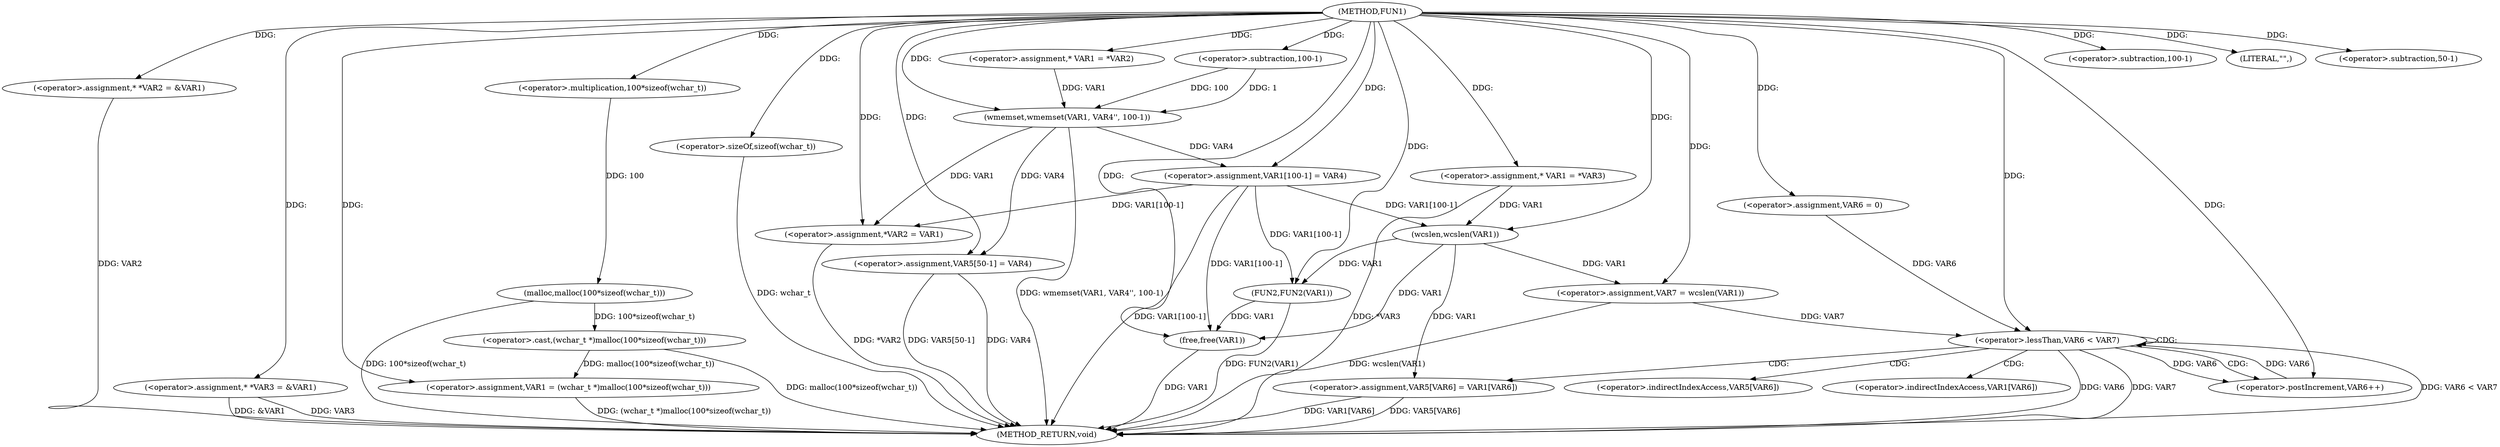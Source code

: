 digraph FUN1 {  
"1000100" [label = "(METHOD,FUN1)" ]
"1000187" [label = "(METHOD_RETURN,void)" ]
"1000104" [label = "(<operator>.assignment,* *VAR2 = &VAR1)" ]
"1000109" [label = "(<operator>.assignment,* *VAR3 = &VAR1)" ]
"1000113" [label = "(<operator>.assignment,VAR1 = (wchar_t *)malloc(100*sizeof(wchar_t)))" ]
"1000115" [label = "(<operator>.cast,(wchar_t *)malloc(100*sizeof(wchar_t)))" ]
"1000117" [label = "(malloc,malloc(100*sizeof(wchar_t)))" ]
"1000118" [label = "(<operator>.multiplication,100*sizeof(wchar_t))" ]
"1000120" [label = "(<operator>.sizeOf,sizeof(wchar_t))" ]
"1000124" [label = "(<operator>.assignment,* VAR1 = *VAR2)" ]
"1000128" [label = "(wmemset,wmemset(VAR1, VAR4'', 100-1))" ]
"1000131" [label = "(<operator>.subtraction,100-1)" ]
"1000134" [label = "(<operator>.assignment,VAR1[100-1] = VAR4)" ]
"1000137" [label = "(<operator>.subtraction,100-1)" ]
"1000141" [label = "(<operator>.assignment,*VAR2 = VAR1)" ]
"1000147" [label = "(<operator>.assignment,* VAR1 = *VAR3)" ]
"1000152" [label = "(LITERAL,\"\",)" ]
"1000155" [label = "(<operator>.assignment,VAR7 = wcslen(VAR1))" ]
"1000157" [label = "(wcslen,wcslen(VAR1))" ]
"1000160" [label = "(<operator>.assignment,VAR6 = 0)" ]
"1000163" [label = "(<operator>.lessThan,VAR6 < VAR7)" ]
"1000166" [label = "(<operator>.postIncrement,VAR6++)" ]
"1000169" [label = "(<operator>.assignment,VAR5[VAR6] = VAR1[VAR6])" ]
"1000176" [label = "(<operator>.assignment,VAR5[50-1] = VAR4)" ]
"1000179" [label = "(<operator>.subtraction,50-1)" ]
"1000183" [label = "(FUN2,FUN2(VAR1))" ]
"1000185" [label = "(free,free(VAR1))" ]
"1000170" [label = "(<operator>.indirectIndexAccess,VAR5[VAR6])" ]
"1000173" [label = "(<operator>.indirectIndexAccess,VAR1[VAR6])" ]
  "1000141" -> "1000187"  [ label = "DDG: *VAR2"] 
  "1000155" -> "1000187"  [ label = "DDG: wcslen(VAR1)"] 
  "1000104" -> "1000187"  [ label = "DDG: VAR2"] 
  "1000117" -> "1000187"  [ label = "DDG: 100*sizeof(wchar_t)"] 
  "1000128" -> "1000187"  [ label = "DDG: wmemset(VAR1, VAR4'', 100-1)"] 
  "1000163" -> "1000187"  [ label = "DDG: VAR6 < VAR7"] 
  "1000176" -> "1000187"  [ label = "DDG: VAR4"] 
  "1000115" -> "1000187"  [ label = "DDG: malloc(100*sizeof(wchar_t))"] 
  "1000163" -> "1000187"  [ label = "DDG: VAR6"] 
  "1000185" -> "1000187"  [ label = "DDG: VAR1"] 
  "1000113" -> "1000187"  [ label = "DDG: (wchar_t *)malloc(100*sizeof(wchar_t))"] 
  "1000120" -> "1000187"  [ label = "DDG: wchar_t"] 
  "1000147" -> "1000187"  [ label = "DDG: *VAR3"] 
  "1000134" -> "1000187"  [ label = "DDG: VAR1[100-1]"] 
  "1000109" -> "1000187"  [ label = "DDG: VAR3"] 
  "1000169" -> "1000187"  [ label = "DDG: VAR1[VAR6]"] 
  "1000176" -> "1000187"  [ label = "DDG: VAR5[50-1]"] 
  "1000169" -> "1000187"  [ label = "DDG: VAR5[VAR6]"] 
  "1000109" -> "1000187"  [ label = "DDG: &VAR1"] 
  "1000183" -> "1000187"  [ label = "DDG: FUN2(VAR1)"] 
  "1000163" -> "1000187"  [ label = "DDG: VAR7"] 
  "1000100" -> "1000104"  [ label = "DDG: "] 
  "1000100" -> "1000109"  [ label = "DDG: "] 
  "1000115" -> "1000113"  [ label = "DDG: malloc(100*sizeof(wchar_t))"] 
  "1000100" -> "1000113"  [ label = "DDG: "] 
  "1000117" -> "1000115"  [ label = "DDG: 100*sizeof(wchar_t)"] 
  "1000118" -> "1000117"  [ label = "DDG: 100"] 
  "1000100" -> "1000118"  [ label = "DDG: "] 
  "1000100" -> "1000120"  [ label = "DDG: "] 
  "1000100" -> "1000124"  [ label = "DDG: "] 
  "1000124" -> "1000128"  [ label = "DDG: VAR1"] 
  "1000100" -> "1000128"  [ label = "DDG: "] 
  "1000131" -> "1000128"  [ label = "DDG: 100"] 
  "1000131" -> "1000128"  [ label = "DDG: 1"] 
  "1000100" -> "1000131"  [ label = "DDG: "] 
  "1000128" -> "1000134"  [ label = "DDG: VAR4"] 
  "1000100" -> "1000134"  [ label = "DDG: "] 
  "1000100" -> "1000137"  [ label = "DDG: "] 
  "1000128" -> "1000141"  [ label = "DDG: VAR1"] 
  "1000134" -> "1000141"  [ label = "DDG: VAR1[100-1]"] 
  "1000100" -> "1000141"  [ label = "DDG: "] 
  "1000100" -> "1000147"  [ label = "DDG: "] 
  "1000100" -> "1000152"  [ label = "DDG: "] 
  "1000157" -> "1000155"  [ label = "DDG: VAR1"] 
  "1000100" -> "1000155"  [ label = "DDG: "] 
  "1000147" -> "1000157"  [ label = "DDG: VAR1"] 
  "1000134" -> "1000157"  [ label = "DDG: VAR1[100-1]"] 
  "1000100" -> "1000157"  [ label = "DDG: "] 
  "1000100" -> "1000160"  [ label = "DDG: "] 
  "1000166" -> "1000163"  [ label = "DDG: VAR6"] 
  "1000160" -> "1000163"  [ label = "DDG: VAR6"] 
  "1000100" -> "1000163"  [ label = "DDG: "] 
  "1000155" -> "1000163"  [ label = "DDG: VAR7"] 
  "1000163" -> "1000166"  [ label = "DDG: VAR6"] 
  "1000100" -> "1000166"  [ label = "DDG: "] 
  "1000157" -> "1000169"  [ label = "DDG: VAR1"] 
  "1000100" -> "1000176"  [ label = "DDG: "] 
  "1000128" -> "1000176"  [ label = "DDG: VAR4"] 
  "1000100" -> "1000179"  [ label = "DDG: "] 
  "1000157" -> "1000183"  [ label = "DDG: VAR1"] 
  "1000134" -> "1000183"  [ label = "DDG: VAR1[100-1]"] 
  "1000100" -> "1000183"  [ label = "DDG: "] 
  "1000183" -> "1000185"  [ label = "DDG: VAR1"] 
  "1000134" -> "1000185"  [ label = "DDG: VAR1[100-1]"] 
  "1000100" -> "1000185"  [ label = "DDG: "] 
  "1000157" -> "1000185"  [ label = "DDG: VAR1"] 
  "1000163" -> "1000163"  [ label = "CDG: "] 
  "1000163" -> "1000170"  [ label = "CDG: "] 
  "1000163" -> "1000166"  [ label = "CDG: "] 
  "1000163" -> "1000173"  [ label = "CDG: "] 
  "1000163" -> "1000169"  [ label = "CDG: "] 
}
